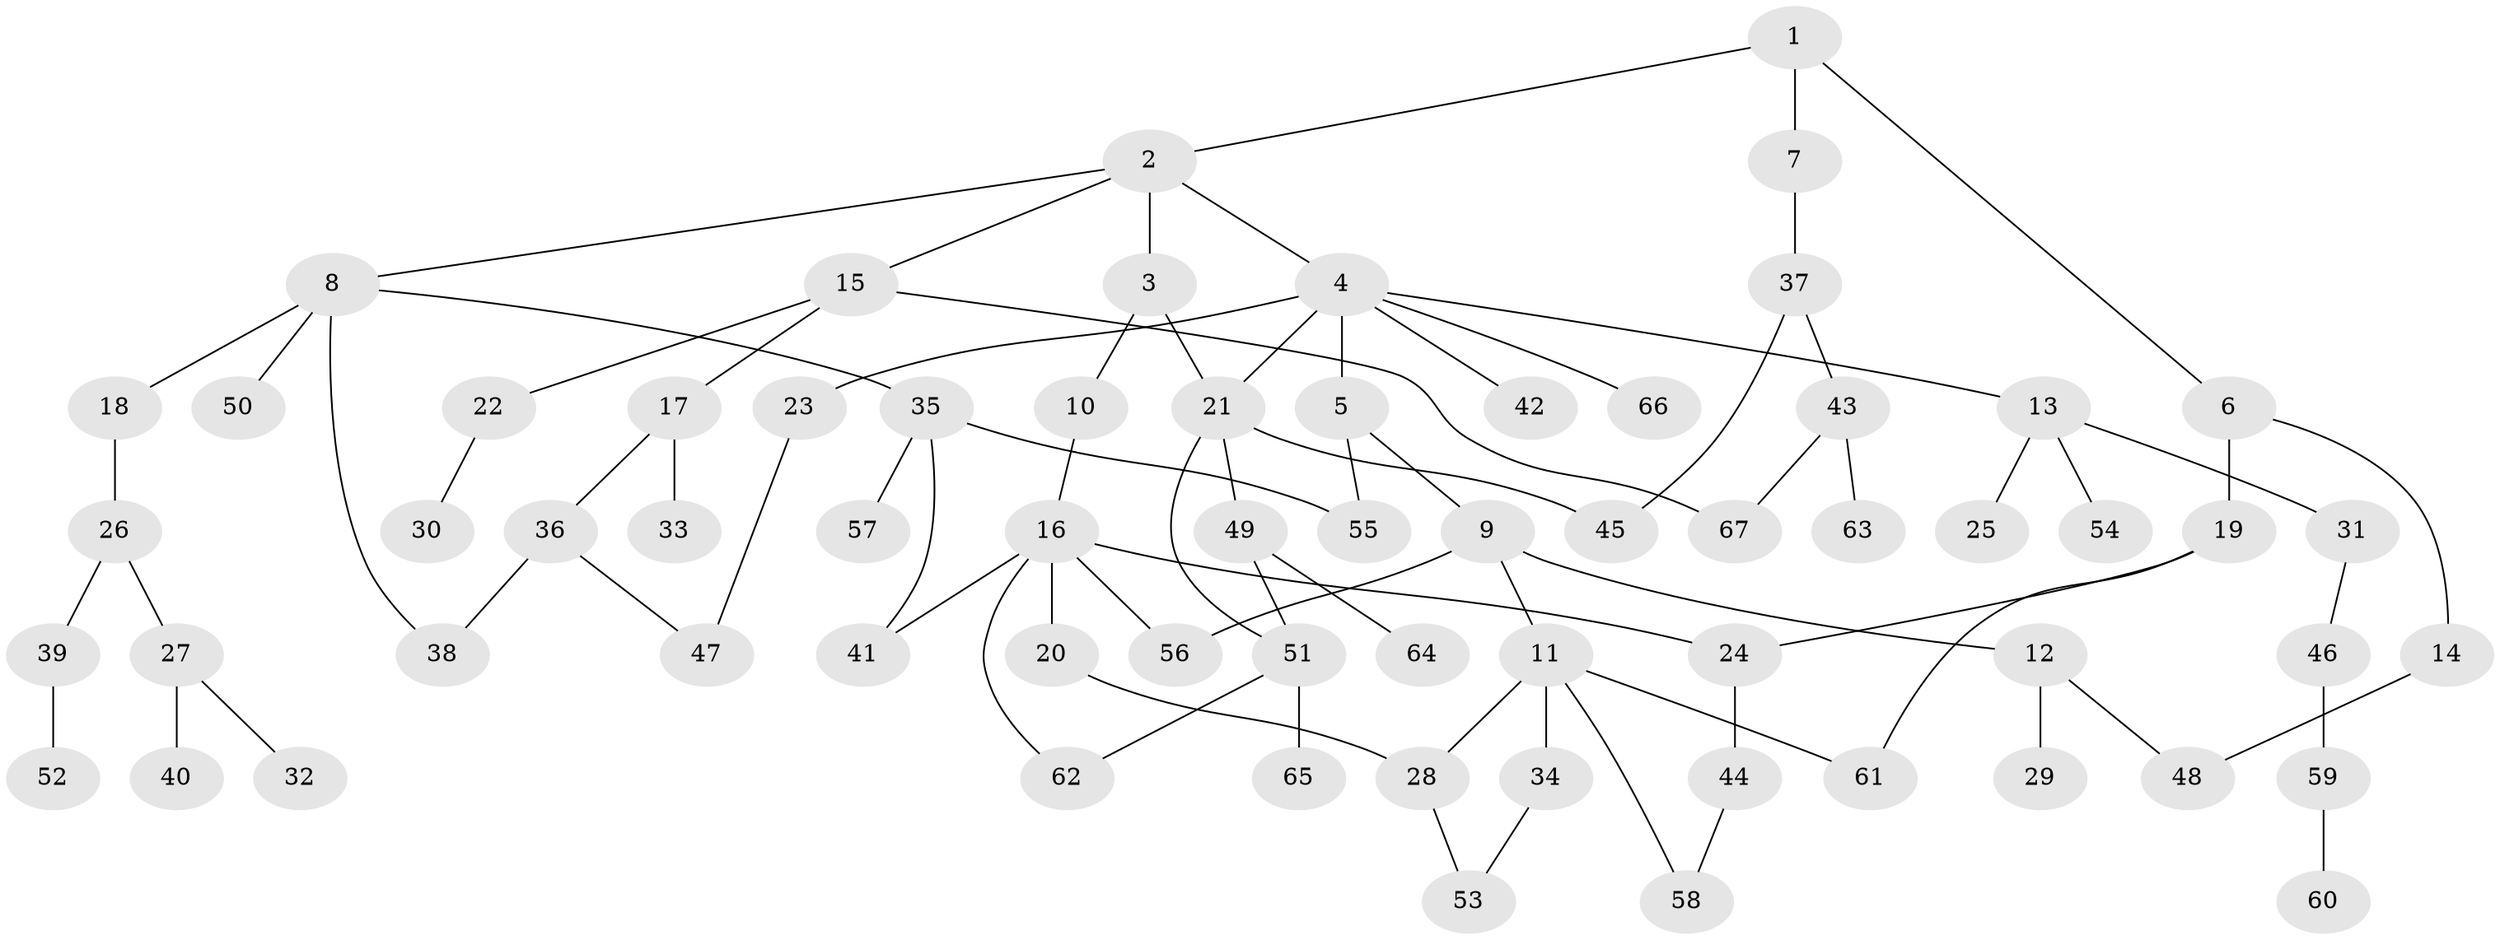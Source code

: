 // coarse degree distribution, {3: 0.2619047619047619, 8: 0.023809523809523808, 7: 0.023809523809523808, 5: 0.07142857142857142, 4: 0.07142857142857142, 6: 0.023809523809523808, 2: 0.2619047619047619, 1: 0.2619047619047619}
// Generated by graph-tools (version 1.1) at 2025/23/03/03/25 07:23:33]
// undirected, 67 vertices, 82 edges
graph export_dot {
graph [start="1"]
  node [color=gray90,style=filled];
  1;
  2;
  3;
  4;
  5;
  6;
  7;
  8;
  9;
  10;
  11;
  12;
  13;
  14;
  15;
  16;
  17;
  18;
  19;
  20;
  21;
  22;
  23;
  24;
  25;
  26;
  27;
  28;
  29;
  30;
  31;
  32;
  33;
  34;
  35;
  36;
  37;
  38;
  39;
  40;
  41;
  42;
  43;
  44;
  45;
  46;
  47;
  48;
  49;
  50;
  51;
  52;
  53;
  54;
  55;
  56;
  57;
  58;
  59;
  60;
  61;
  62;
  63;
  64;
  65;
  66;
  67;
  1 -- 2;
  1 -- 6;
  1 -- 7;
  2 -- 3;
  2 -- 4;
  2 -- 8;
  2 -- 15;
  3 -- 10;
  3 -- 21;
  4 -- 5;
  4 -- 13;
  4 -- 23;
  4 -- 42;
  4 -- 66;
  4 -- 21;
  5 -- 9;
  5 -- 55;
  6 -- 14;
  6 -- 19;
  7 -- 37;
  8 -- 18;
  8 -- 35;
  8 -- 38;
  8 -- 50;
  9 -- 11;
  9 -- 12;
  9 -- 56;
  10 -- 16;
  11 -- 34;
  11 -- 58;
  11 -- 61;
  11 -- 28;
  12 -- 29;
  12 -- 48;
  13 -- 25;
  13 -- 31;
  13 -- 54;
  14 -- 48;
  15 -- 17;
  15 -- 22;
  15 -- 67;
  16 -- 20;
  16 -- 62;
  16 -- 41;
  16 -- 56;
  16 -- 24;
  17 -- 33;
  17 -- 36;
  18 -- 26;
  19 -- 24;
  19 -- 61;
  20 -- 28;
  21 -- 45;
  21 -- 49;
  21 -- 51;
  22 -- 30;
  23 -- 47;
  24 -- 44;
  26 -- 27;
  26 -- 39;
  27 -- 32;
  27 -- 40;
  28 -- 53;
  31 -- 46;
  34 -- 53;
  35 -- 41;
  35 -- 57;
  35 -- 55;
  36 -- 47;
  36 -- 38;
  37 -- 43;
  37 -- 45;
  39 -- 52;
  43 -- 63;
  43 -- 67;
  44 -- 58;
  46 -- 59;
  49 -- 64;
  49 -- 51;
  51 -- 65;
  51 -- 62;
  59 -- 60;
}

